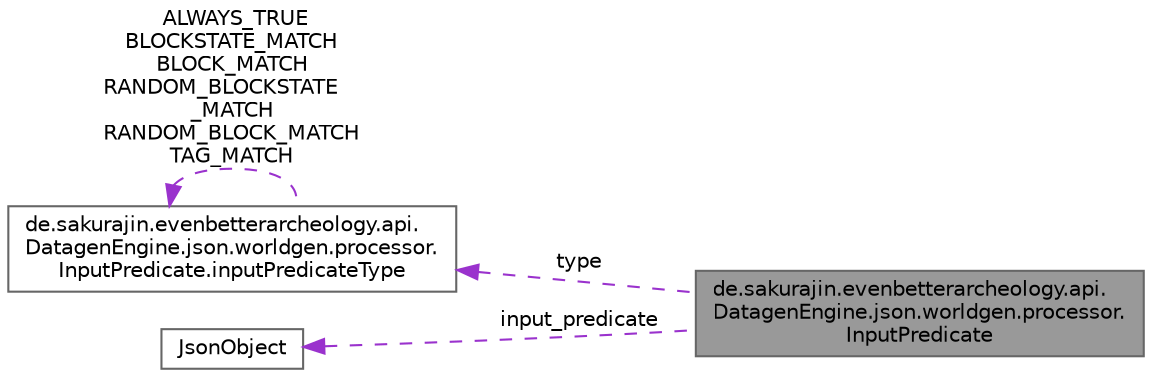 digraph "de.sakurajin.evenbetterarcheology.api.DatagenEngine.json.worldgen.processor.InputPredicate"
{
 // LATEX_PDF_SIZE
  bgcolor="transparent";
  edge [fontname=Helvetica,fontsize=10,labelfontname=Helvetica,labelfontsize=10];
  node [fontname=Helvetica,fontsize=10,shape=box,height=0.2,width=0.4];
  rankdir="LR";
  Node1 [label="de.sakurajin.evenbetterarcheology.api.\lDatagenEngine.json.worldgen.processor.\lInputPredicate",height=0.2,width=0.4,color="gray40", fillcolor="grey60", style="filled", fontcolor="black",tooltip=" "];
  Node2 -> Node1 [dir="back",color="darkorchid3",style="dashed",label=" type" ];
  Node2 [label="de.sakurajin.evenbetterarcheology.api.\lDatagenEngine.json.worldgen.processor.\lInputPredicate.inputPredicateType",height=0.2,width=0.4,color="gray40", fillcolor="white", style="filled",tooltip=" "];
  Node2 -> Node2 [dir="back",color="darkorchid3",style="dashed",label=" ALWAYS_TRUE\nBLOCKSTATE_MATCH\nBLOCK_MATCH\nRANDOM_BLOCKSTATE\l_MATCH\nRANDOM_BLOCK_MATCH\nTAG_MATCH" ];
  Node3 -> Node1 [dir="back",color="darkorchid3",style="dashed",label=" input_predicate" ];
  Node3 [label="JsonObject",height=0.2,width=0.4,color="gray40", fillcolor="white", style="filled",tooltip=" "];
}
